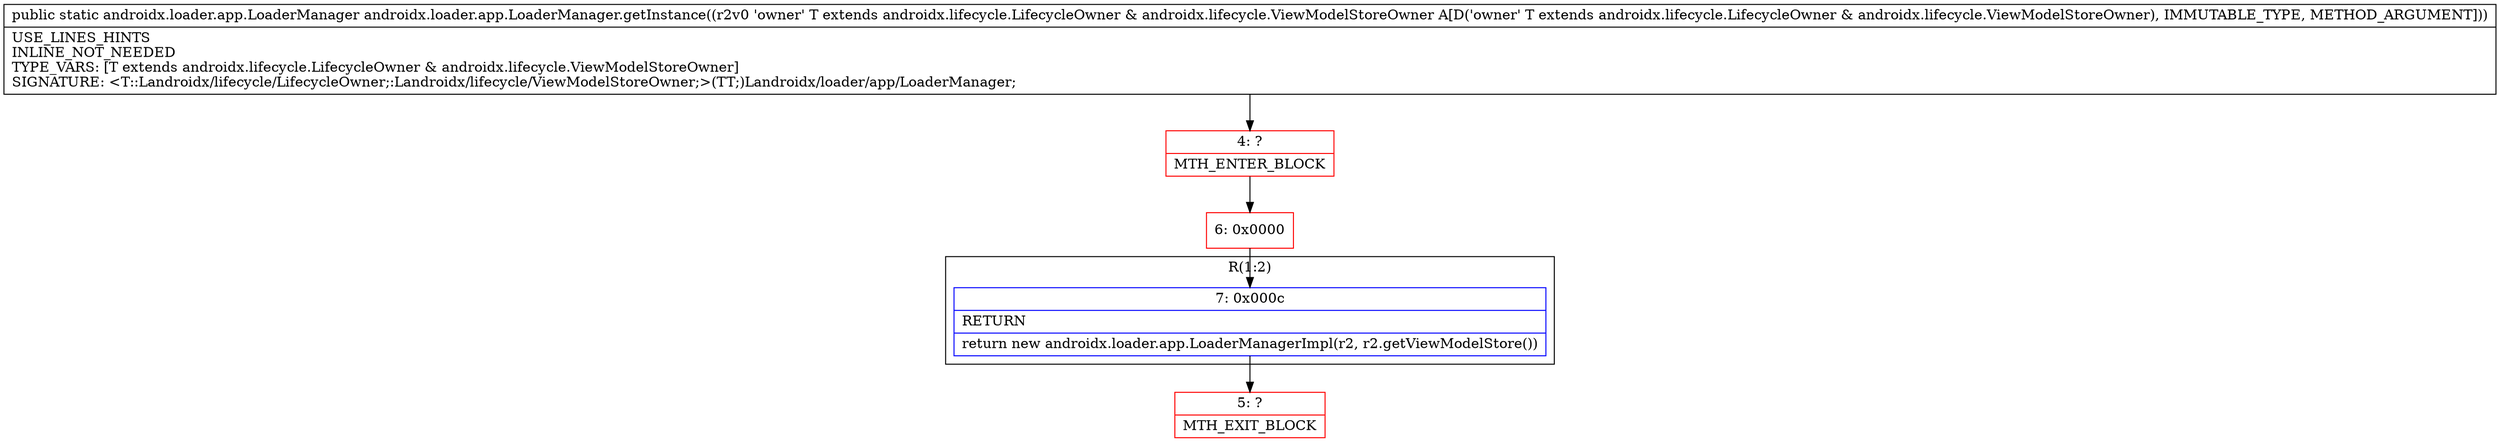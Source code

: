 digraph "CFG forandroidx.loader.app.LoaderManager.getInstance(Landroidx\/lifecycle\/LifecycleOwner;)Landroidx\/loader\/app\/LoaderManager;" {
subgraph cluster_Region_552951551 {
label = "R(1:2)";
node [shape=record,color=blue];
Node_7 [shape=record,label="{7\:\ 0x000c|RETURN\l|return new androidx.loader.app.LoaderManagerImpl(r2, r2.getViewModelStore())\l}"];
}
Node_4 [shape=record,color=red,label="{4\:\ ?|MTH_ENTER_BLOCK\l}"];
Node_6 [shape=record,color=red,label="{6\:\ 0x0000}"];
Node_5 [shape=record,color=red,label="{5\:\ ?|MTH_EXIT_BLOCK\l}"];
MethodNode[shape=record,label="{public static androidx.loader.app.LoaderManager androidx.loader.app.LoaderManager.getInstance((r2v0 'owner' T extends androidx.lifecycle.LifecycleOwner & androidx.lifecycle.ViewModelStoreOwner A[D('owner' T extends androidx.lifecycle.LifecycleOwner & androidx.lifecycle.ViewModelStoreOwner), IMMUTABLE_TYPE, METHOD_ARGUMENT]))  | USE_LINES_HINTS\lINLINE_NOT_NEEDED\lTYPE_VARS: [T extends androidx.lifecycle.LifecycleOwner & androidx.lifecycle.ViewModelStoreOwner]\lSIGNATURE: \<T::Landroidx\/lifecycle\/LifecycleOwner;:Landroidx\/lifecycle\/ViewModelStoreOwner;\>(TT;)Landroidx\/loader\/app\/LoaderManager;\l}"];
MethodNode -> Node_4;Node_7 -> Node_5;
Node_4 -> Node_6;
Node_6 -> Node_7;
}

